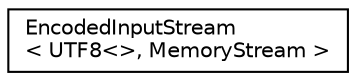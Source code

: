digraph "Graphical Class Hierarchy"
{
 // LATEX_PDF_SIZE
  edge [fontname="Helvetica",fontsize="10",labelfontname="Helvetica",labelfontsize="10"];
  node [fontname="Helvetica",fontsize="10",shape=record];
  rankdir="LR";
  Node0 [label="EncodedInputStream\l\< UTF8\<\>, MemoryStream \>",height=0.2,width=0.4,color="black", fillcolor="white", style="filled",URL="$class_encoded_input_stream_3_01_u_t_f8_3_4_00_01_memory_stream_01_4.html",tooltip="Specialized for UTF8 MemoryStream."];
}
